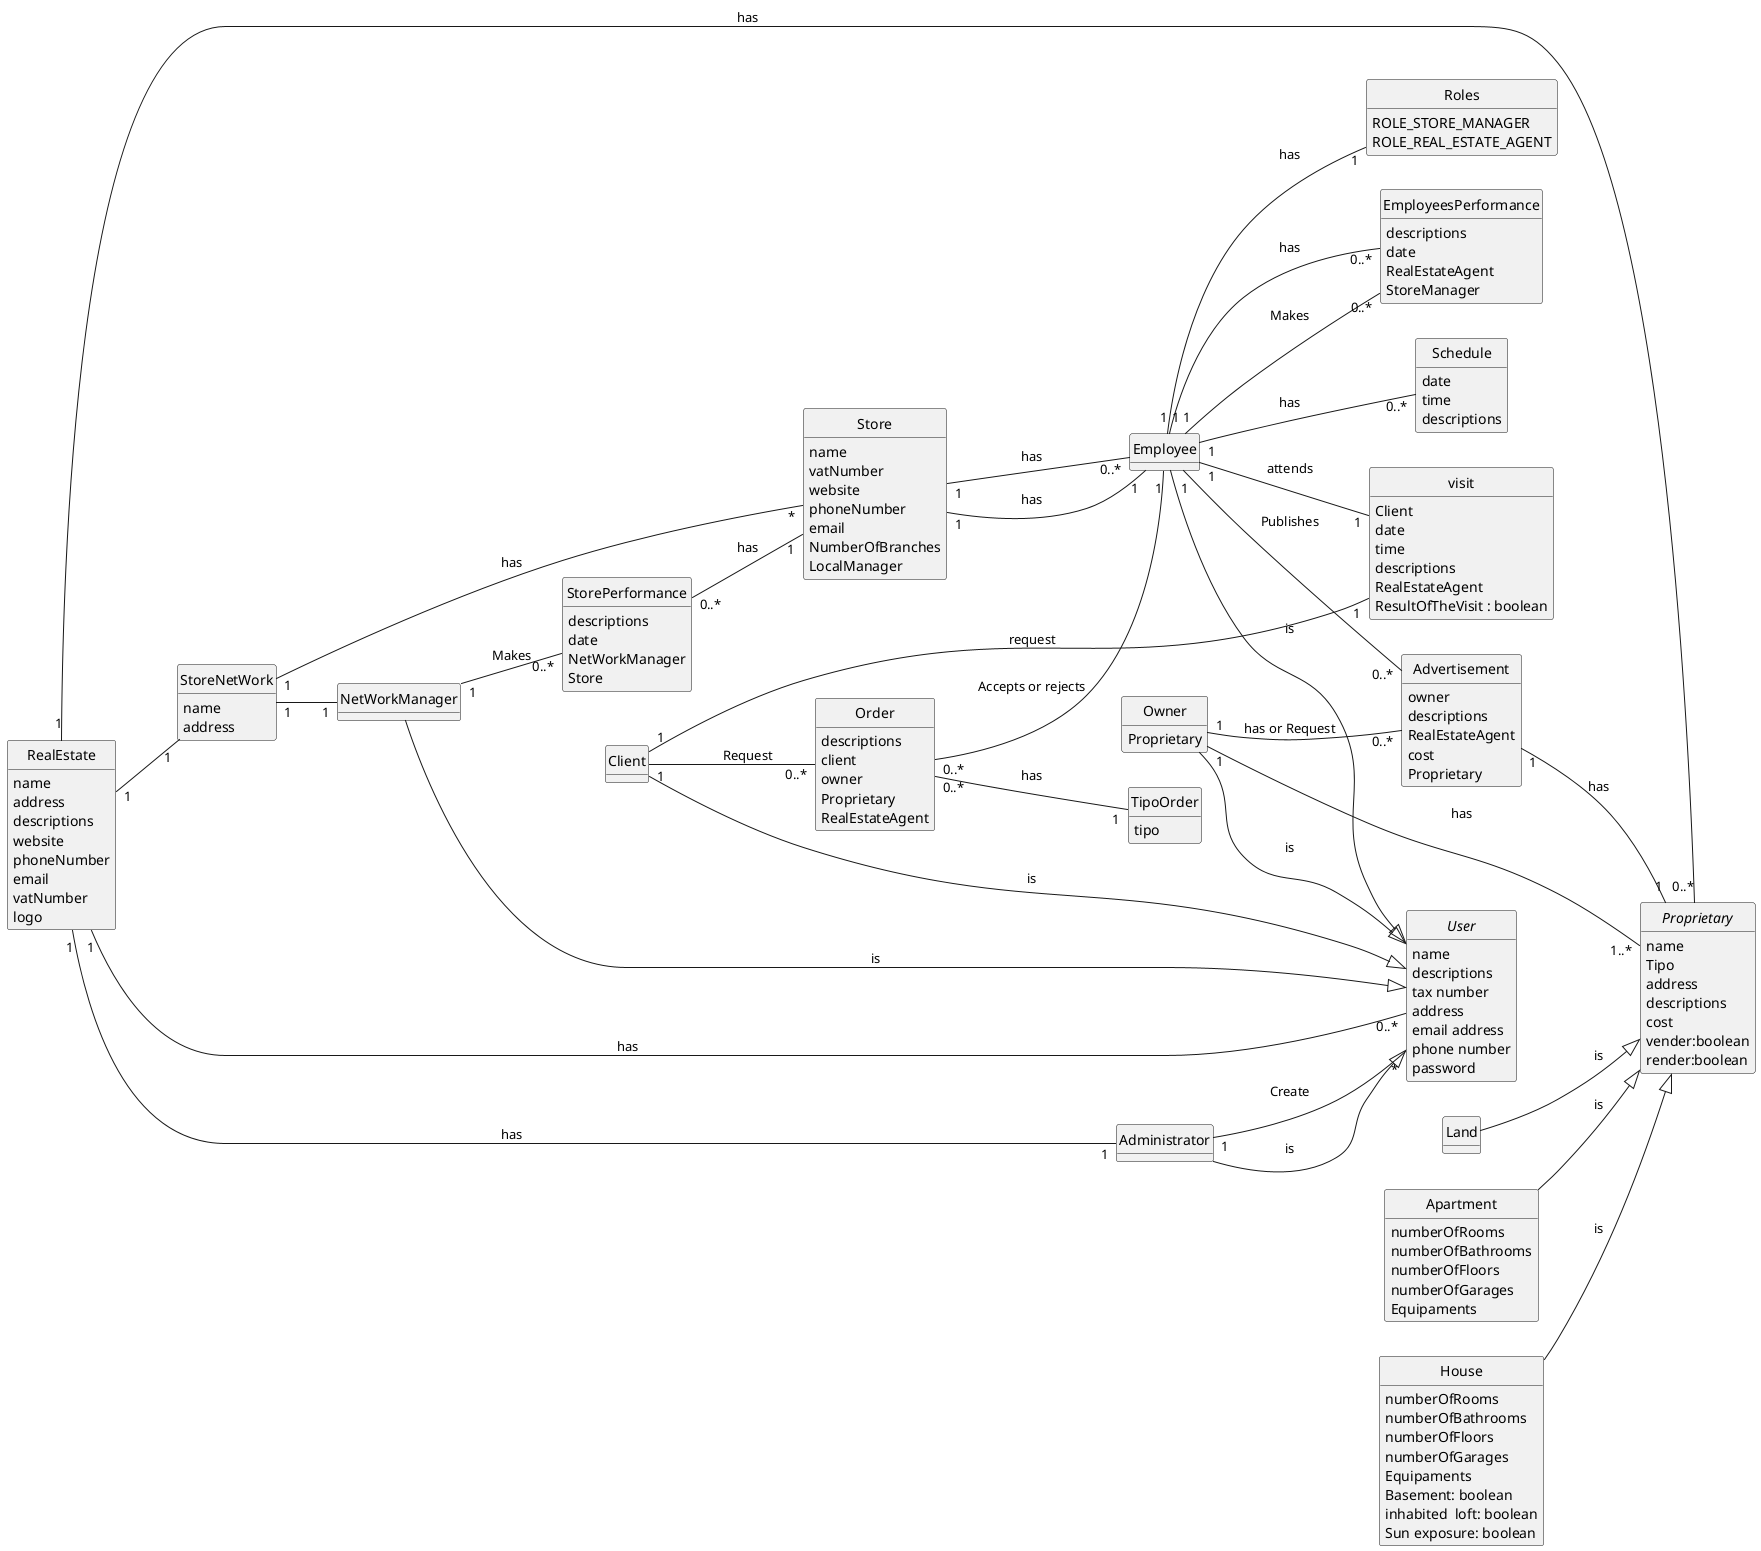 @startuml
skinparam monochrome true
skinparam packageStyle rectangle
skinparam shadowing false
'skinparam linetype ortho
'left to right direction
skinparam classAttributeIconSize 0
hide circle
hide methods
left to right direction


'title Domain Model

'class Platform {
'  -description
'}

class RealEstate {
    name
    address
    descriptions
    website
    phoneNumber
    email
    vatNumber
    logo
}

class Client {

}
class Owner {
 Proprietary
}
abstract class User {
    name
    descriptions
    tax number
    address
    email address
    phone number
    password
}
abstract class Proprietary {
    name
    Tipo
    address
    descriptions
    cost
    vender:boolean
    render:boolean
}
class Land{
}

class Apartment{
numberOfRooms
numberOfBathrooms
numberOfFloors
numberOfGarages
Equipaments

}
class House{
numberOfRooms
    numberOfBathrooms
    numberOfFloors
    numberOfGarages
    Equipaments
    Basement: boolean
    inhabited  loft: boolean
    Sun exposure: boolean

}
class Advertisement{
    owner
    descriptions
    RealEstateAgent
    cost
    Proprietary
}
class Schedule{
    date
    time
    descriptions
}
class visit{
    Client
    date
    time
    descriptions
    RealEstateAgent
    ResultOfTheVisit : boolean
}
class Order{
    descriptions
    client
    owner
    Proprietary
    RealEstateAgent
}

enum TipoOrder{
tipo
}
class StoreNetWork{
name
address
}
class Store{
name
vatNumber
website
phoneNumber
email
NumberOfBranches
LocalManager
}

class NetWorkManager{
}
class StorePerformance{
descriptions
date
NetWorkManager
Store
}
class Administrator{
}
class EmployeesPerformance{
descriptions
date
RealEstateAgent
StoreManager
}
class Employee{

}
enum Roles{
    ROLE_STORE_MANAGER
    ROLE_REAL_ESTATE_AGENT
}
Employee "1"--"1" Roles : has
RealEstate "1"--"1" StoreNetWork
StoreNetWork "1"--"*" Store : has
Store "1"--"1" Employee :has
StoreNetWork "1"--"1" NetWorkManager

Administrator "1"--"*" User : Create
Advertisement "1"--"1" Proprietary : has
Administrator --|> User : is
Employee --|> User : is
NetWorkManager --|> User : is
Owner  --|>  User : is
Client  --|>  User : is
RealEstate "1"--" 0..*" User : has
House  --|>  Proprietary : is
Apartment  --|>  Proprietary : is
RealEstate "1"--"0..*" Proprietary : has
Land  --|>  Proprietary : is
Owner "1"--"0..*"Advertisement : has or Request
Employee "1"--"0..*"Advertisement : Publishes
Client "1"--"1"visit : request
Employee "1"--"1"visit : attends
Employee "1"--"0..*"Schedule : has
Order "0..*"--"1" TipoOrder : has
Store "1"--"0..*" Employee : has
Client "1"--"0..*" Order : Request
Order "0..*"--"1" Employee : Accepts or rejects
Employee "1"--"0..*" EmployeesPerformance : Makes
EmployeesPerformance "0..*"--"1" Employee : has
RealEstate "1"--"1" Administrator : has
Owner "1"--"1..*" Proprietary : has
NetWorkManager "1"--"0..*" StorePerformance : Makes
StorePerformance "0..*"--"1" Store : has

@enduml